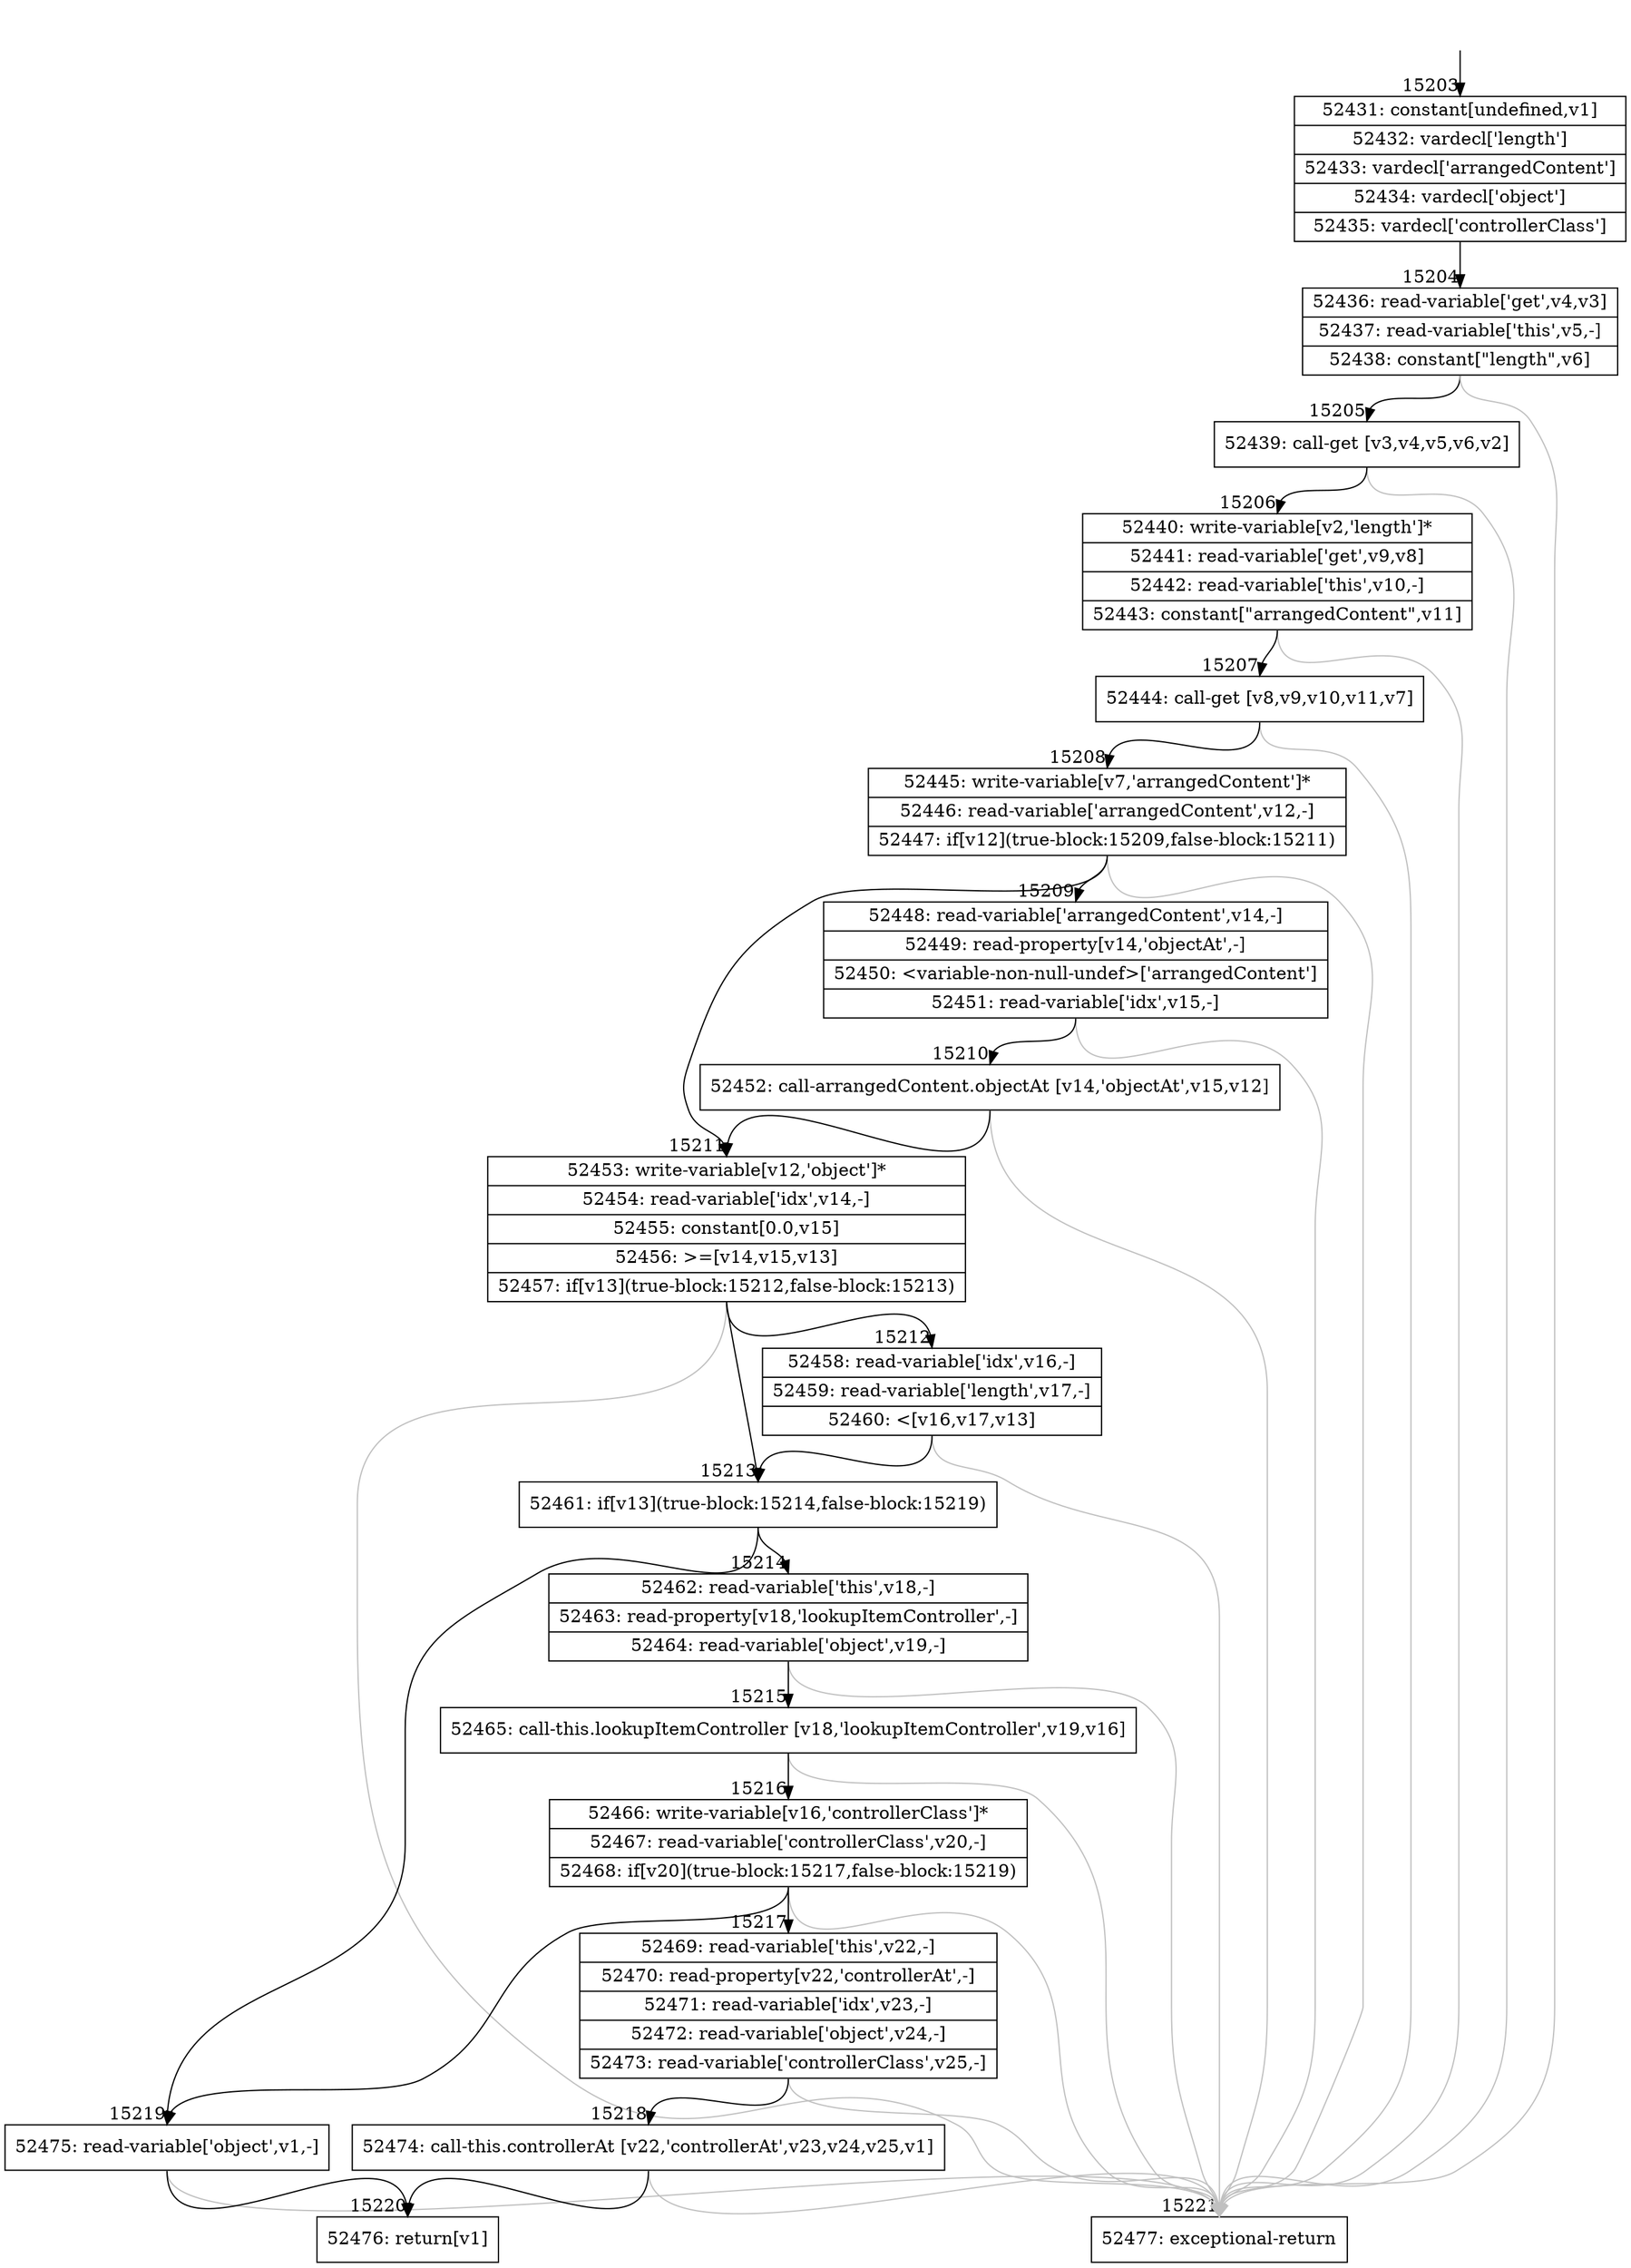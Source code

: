 digraph {
rankdir="TD"
BB_entry1286[shape=none,label=""];
BB_entry1286 -> BB15203 [tailport=s, headport=n, headlabel="    15203"]
BB15203 [shape=record label="{52431: constant[undefined,v1]|52432: vardecl['length']|52433: vardecl['arrangedContent']|52434: vardecl['object']|52435: vardecl['controllerClass']}" ] 
BB15203 -> BB15204 [tailport=s, headport=n, headlabel="      15204"]
BB15204 [shape=record label="{52436: read-variable['get',v4,v3]|52437: read-variable['this',v5,-]|52438: constant[\"length\",v6]}" ] 
BB15204 -> BB15205 [tailport=s, headport=n, headlabel="      15205"]
BB15204 -> BB15221 [tailport=s, headport=n, color=gray, headlabel="      15221"]
BB15205 [shape=record label="{52439: call-get [v3,v4,v5,v6,v2]}" ] 
BB15205 -> BB15206 [tailport=s, headport=n, headlabel="      15206"]
BB15205 -> BB15221 [tailport=s, headport=n, color=gray]
BB15206 [shape=record label="{52440: write-variable[v2,'length']*|52441: read-variable['get',v9,v8]|52442: read-variable['this',v10,-]|52443: constant[\"arrangedContent\",v11]}" ] 
BB15206 -> BB15207 [tailport=s, headport=n, headlabel="      15207"]
BB15206 -> BB15221 [tailport=s, headport=n, color=gray]
BB15207 [shape=record label="{52444: call-get [v8,v9,v10,v11,v7]}" ] 
BB15207 -> BB15208 [tailport=s, headport=n, headlabel="      15208"]
BB15207 -> BB15221 [tailport=s, headport=n, color=gray]
BB15208 [shape=record label="{52445: write-variable[v7,'arrangedContent']*|52446: read-variable['arrangedContent',v12,-]|52447: if[v12](true-block:15209,false-block:15211)}" ] 
BB15208 -> BB15211 [tailport=s, headport=n, headlabel="      15211"]
BB15208 -> BB15209 [tailport=s, headport=n, headlabel="      15209"]
BB15208 -> BB15221 [tailport=s, headport=n, color=gray]
BB15209 [shape=record label="{52448: read-variable['arrangedContent',v14,-]|52449: read-property[v14,'objectAt',-]|52450: \<variable-non-null-undef\>['arrangedContent']|52451: read-variable['idx',v15,-]}" ] 
BB15209 -> BB15210 [tailport=s, headport=n, headlabel="      15210"]
BB15209 -> BB15221 [tailport=s, headport=n, color=gray]
BB15210 [shape=record label="{52452: call-arrangedContent.objectAt [v14,'objectAt',v15,v12]}" ] 
BB15210 -> BB15211 [tailport=s, headport=n]
BB15210 -> BB15221 [tailport=s, headport=n, color=gray]
BB15211 [shape=record label="{52453: write-variable[v12,'object']*|52454: read-variable['idx',v14,-]|52455: constant[0.0,v15]|52456: \>=[v14,v15,v13]|52457: if[v13](true-block:15212,false-block:15213)}" ] 
BB15211 -> BB15213 [tailport=s, headport=n, headlabel="      15213"]
BB15211 -> BB15212 [tailport=s, headport=n, headlabel="      15212"]
BB15211 -> BB15221 [tailport=s, headport=n, color=gray]
BB15212 [shape=record label="{52458: read-variable['idx',v16,-]|52459: read-variable['length',v17,-]|52460: \<[v16,v17,v13]}" ] 
BB15212 -> BB15213 [tailport=s, headport=n]
BB15212 -> BB15221 [tailport=s, headport=n, color=gray]
BB15213 [shape=record label="{52461: if[v13](true-block:15214,false-block:15219)}" ] 
BB15213 -> BB15214 [tailport=s, headport=n, headlabel="      15214"]
BB15213 -> BB15219 [tailport=s, headport=n, headlabel="      15219"]
BB15214 [shape=record label="{52462: read-variable['this',v18,-]|52463: read-property[v18,'lookupItemController',-]|52464: read-variable['object',v19,-]}" ] 
BB15214 -> BB15215 [tailport=s, headport=n, headlabel="      15215"]
BB15214 -> BB15221 [tailport=s, headport=n, color=gray]
BB15215 [shape=record label="{52465: call-this.lookupItemController [v18,'lookupItemController',v19,v16]}" ] 
BB15215 -> BB15216 [tailport=s, headport=n, headlabel="      15216"]
BB15215 -> BB15221 [tailport=s, headport=n, color=gray]
BB15216 [shape=record label="{52466: write-variable[v16,'controllerClass']*|52467: read-variable['controllerClass',v20,-]|52468: if[v20](true-block:15217,false-block:15219)}" ] 
BB15216 -> BB15217 [tailport=s, headport=n, headlabel="      15217"]
BB15216 -> BB15219 [tailport=s, headport=n]
BB15216 -> BB15221 [tailport=s, headport=n, color=gray]
BB15217 [shape=record label="{52469: read-variable['this',v22,-]|52470: read-property[v22,'controllerAt',-]|52471: read-variable['idx',v23,-]|52472: read-variable['object',v24,-]|52473: read-variable['controllerClass',v25,-]}" ] 
BB15217 -> BB15218 [tailport=s, headport=n, headlabel="      15218"]
BB15217 -> BB15221 [tailport=s, headport=n, color=gray]
BB15218 [shape=record label="{52474: call-this.controllerAt [v22,'controllerAt',v23,v24,v25,v1]}" ] 
BB15218 -> BB15220 [tailport=s, headport=n, headlabel="      15220"]
BB15218 -> BB15221 [tailport=s, headport=n, color=gray]
BB15219 [shape=record label="{52475: read-variable['object',v1,-]}" ] 
BB15219 -> BB15220 [tailport=s, headport=n]
BB15219 -> BB15221 [tailport=s, headport=n, color=gray]
BB15220 [shape=record label="{52476: return[v1]}" ] 
BB15221 [shape=record label="{52477: exceptional-return}" ] 
//#$~ 28047
}

